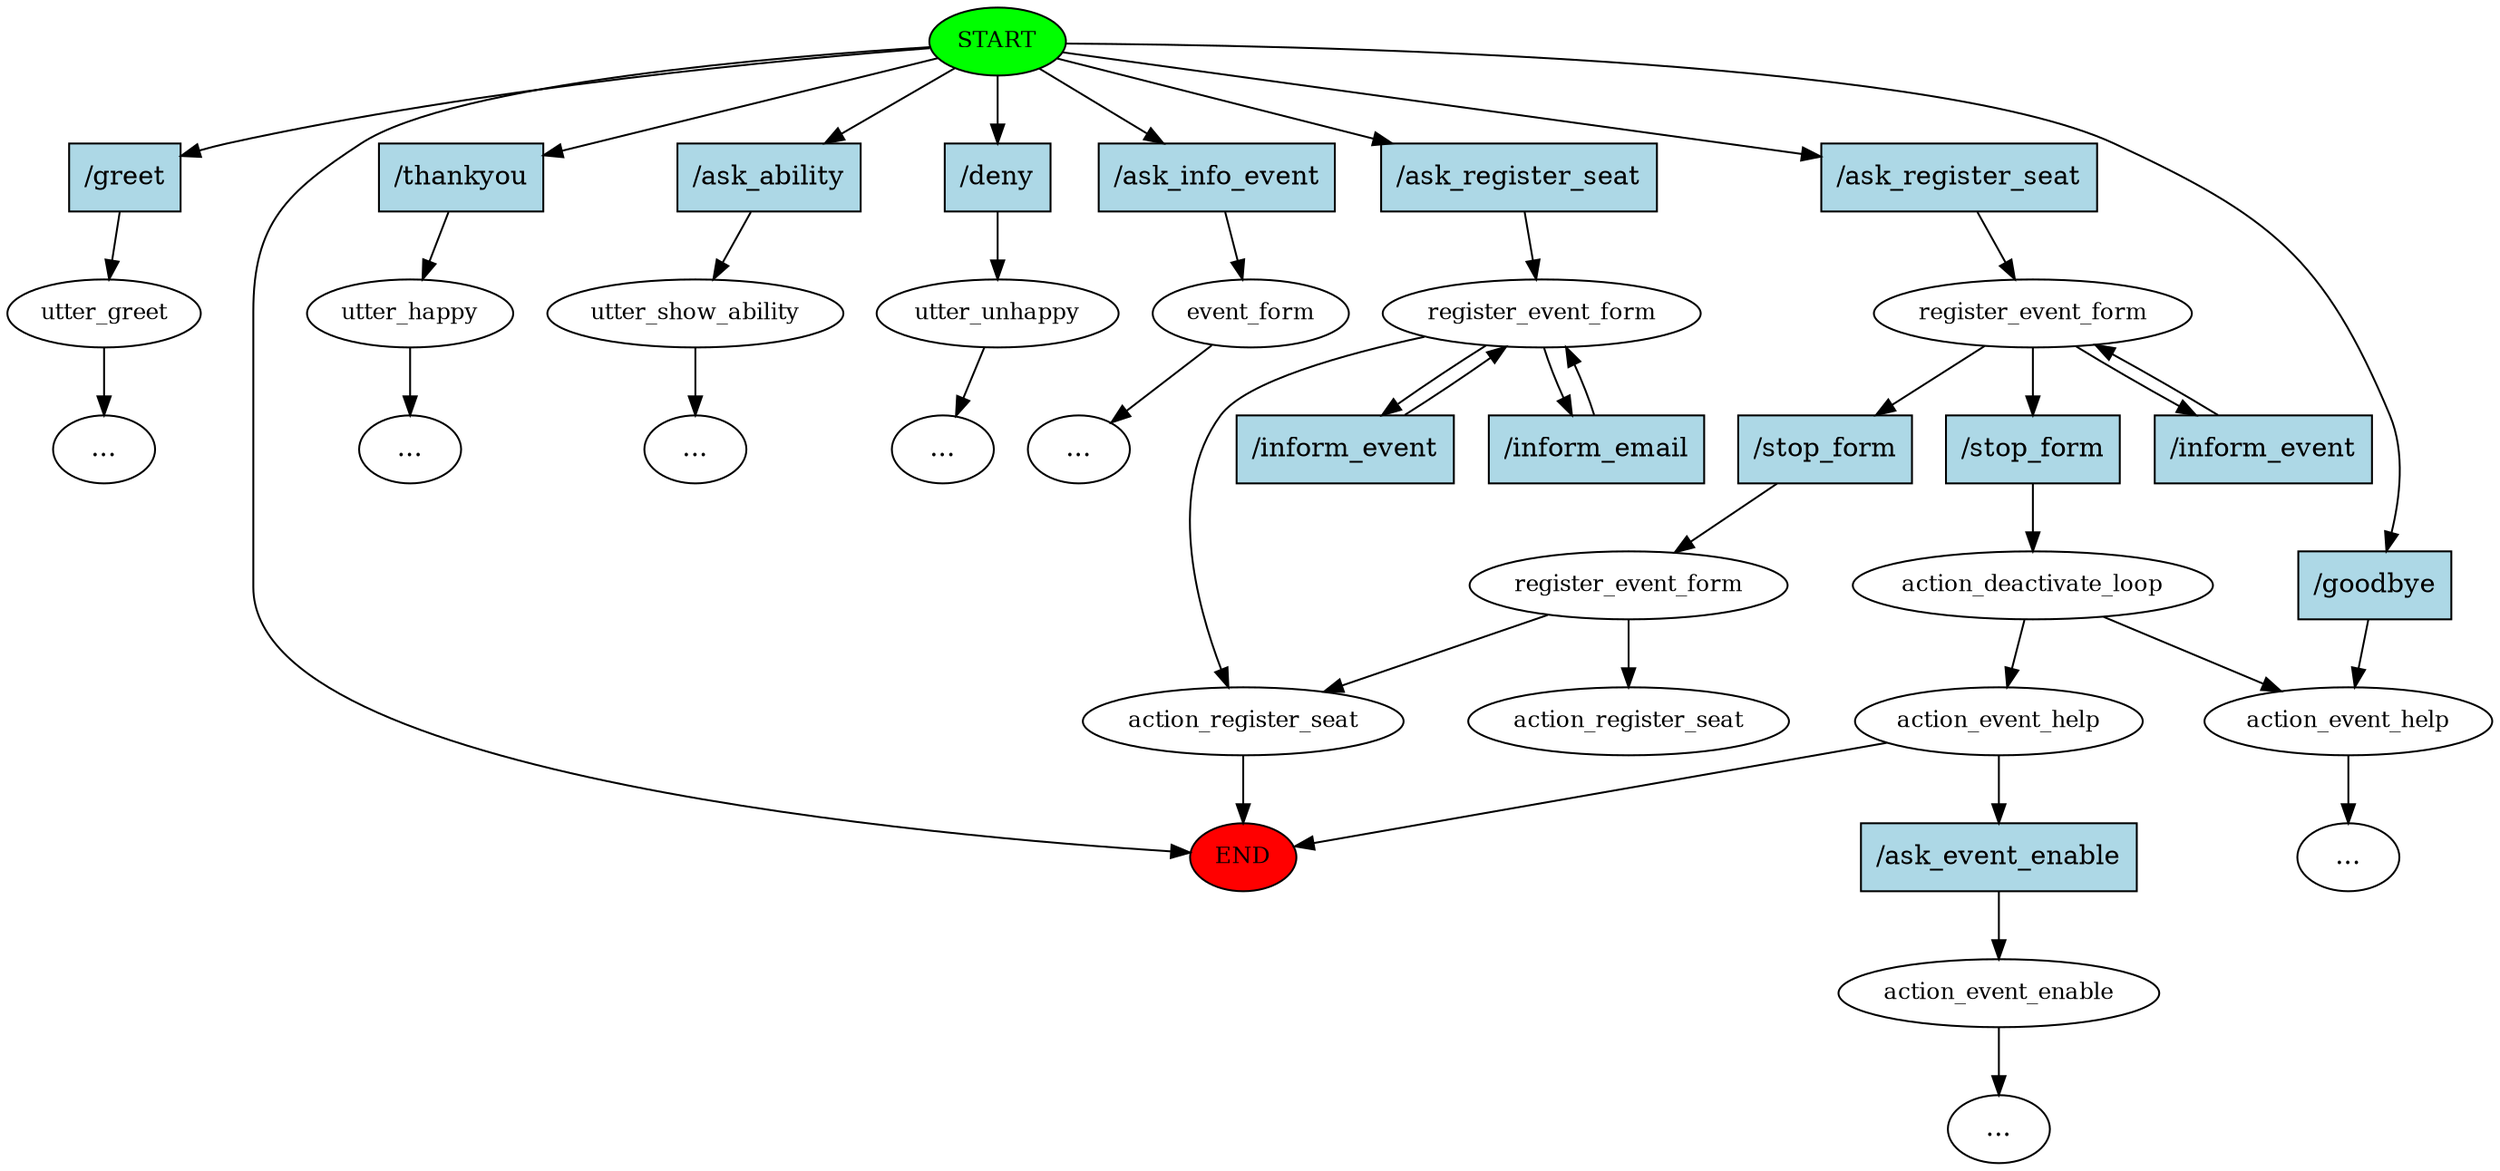 digraph  {
0 [class="start active", fillcolor=green, fontsize=12, label=START, style=filled];
"-1" [class=end, fillcolor=red, fontsize=12, label=END, style=filled];
1 [class="", fontsize=12, label=utter_greet];
2 [class="", fontsize=12, label=action_event_help];
4 [class="", fontsize=12, label=utter_happy];
"-6" [class=ellipsis, label="..."];
8 [class="", fontsize=12, label=utter_show_ability];
"-14" [class=ellipsis, label="..."];
13 [class="", fontsize=12, label=utter_unhappy];
"-15" [class=ellipsis, label="..."];
14 [class="", fontsize=12, label=event_form];
15 [class="", fontsize=12, label=register_event_form];
18 [class="", fontsize=12, label=action_register_seat];
"-37" [class=ellipsis, label="..."];
"-40" [class=ellipsis, label="..."];
43 [class=active, fontsize=12, label=register_event_form];
44 [class="", fontsize=12, label=action_deactivate_loop];
49 [class="", fontsize=12, label=action_event_help];
50 [class="", fontsize=12, label=action_event_enable];
"-42" [class=ellipsis, label="..."];
"-43" [class=ellipsis, label="..."];
60 [class=active, fontsize=12, label=register_event_form];
69 [class="dashed active", fontsize=12, label=action_register_seat];
70 [class=intent, fillcolor=lightblue, label="/greet", shape=rect, style=filled];
71 [class=intent, fillcolor=lightblue, label="/goodbye", shape=rect, style=filled];
72 [class=intent, fillcolor=lightblue, label="/thankyou", shape=rect, style=filled];
73 [class=intent, fillcolor=lightblue, label="/ask_ability", shape=rect, style=filled];
74 [class=intent, fillcolor=lightblue, label="/deny", shape=rect, style=filled];
75 [class=intent, fillcolor=lightblue, label="/ask_info_event", shape=rect, style=filled];
76 [class=intent, fillcolor=lightblue, label="/ask_register_seat", shape=rect, style=filled];
77 [class="intent active", fillcolor=lightblue, label="/ask_register_seat", shape=rect, style=filled];
78 [class=intent, fillcolor=lightblue, label="/inform_event", shape=rect, style=filled];
79 [class=intent, fillcolor=lightblue, label="/inform_email", shape=rect, style=filled];
80 [class=intent, fillcolor=lightblue, label="/stop_form", shape=rect, style=filled];
81 [class="intent active", fillcolor=lightblue, label="/stop_form", shape=rect, style=filled];
82 [class="intent active", fillcolor=lightblue, label="/inform_event", shape=rect, style=filled];
83 [class=intent, fillcolor=lightblue, label="/ask_event_enable", shape=rect, style=filled];
0 -> "-1"  [class="", key=NONE, label=""];
0 -> 70  [class="", key=0];
0 -> 71  [class="", key=0];
0 -> 72  [class="", key=0];
0 -> 73  [class="", key=0];
0 -> 74  [class="", key=0];
0 -> 75  [class="", key=0];
0 -> 76  [class="", key=0];
0 -> 77  [class=active, key=0];
1 -> "-37"  [class="", key=NONE, label=""];
2 -> "-43"  [class="", key=NONE, label=""];
4 -> "-6"  [class="", key=NONE, label=""];
8 -> "-14"  [class="", key=NONE, label=""];
13 -> "-15"  [class="", key=NONE, label=""];
14 -> "-40"  [class="", key=NONE, label=""];
15 -> 18  [class="", key=NONE, label=""];
15 -> 78  [class="", key=0];
15 -> 79  [class="", key=0];
18 -> "-1"  [class="", key=NONE, label=""];
43 -> 80  [class="", key=0];
43 -> 81  [class=active, key=0];
43 -> 82  [class=active, key=0];
44 -> 2  [class="", key=NONE, label=""];
44 -> 49  [class="", key=NONE, label=""];
49 -> "-1"  [class="", key=NONE, label=""];
49 -> 83  [class="", key=0];
50 -> "-42"  [class="", key=NONE, label=""];
60 -> 18  [class="", key=NONE, label=""];
60 -> 69  [class=active, key=NONE, label=""];
70 -> 1  [class="", key=0];
71 -> 2  [class="", key=0];
72 -> 4  [class="", key=0];
73 -> 8  [class="", key=0];
74 -> 13  [class="", key=0];
75 -> 14  [class="", key=0];
76 -> 15  [class="", key=0];
77 -> 43  [class=active, key=0];
78 -> 15  [class="", key=0];
79 -> 15  [class="", key=0];
80 -> 44  [class="", key=0];
81 -> 60  [class=active, key=0];
82 -> 43  [class=active, key=0];
83 -> 50  [class="", key=0];
}
